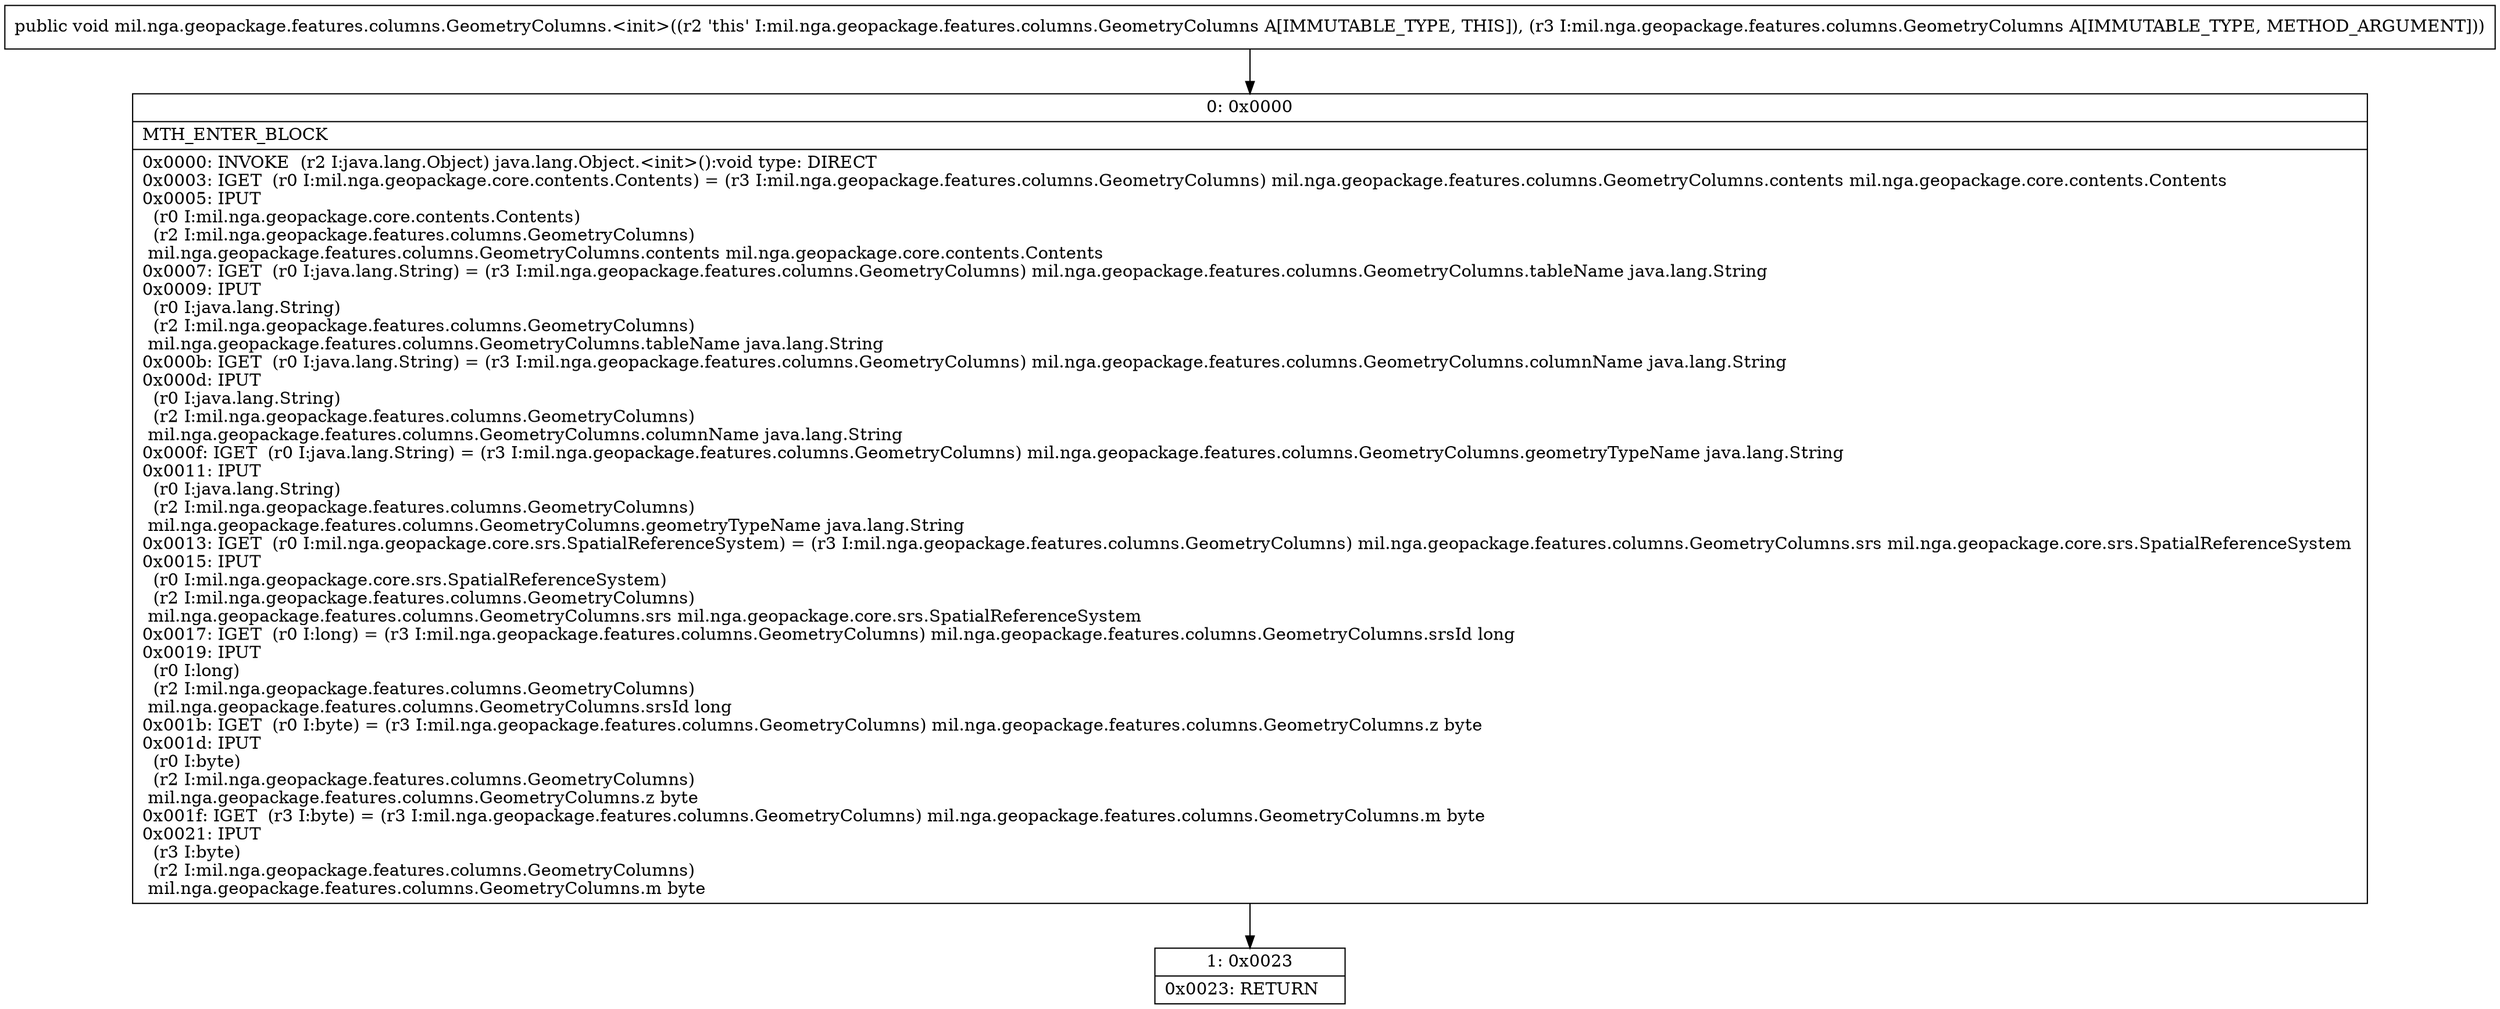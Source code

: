 digraph "CFG formil.nga.geopackage.features.columns.GeometryColumns.\<init\>(Lmil\/nga\/geopackage\/features\/columns\/GeometryColumns;)V" {
Node_0 [shape=record,label="{0\:\ 0x0000|MTH_ENTER_BLOCK\l|0x0000: INVOKE  (r2 I:java.lang.Object) java.lang.Object.\<init\>():void type: DIRECT \l0x0003: IGET  (r0 I:mil.nga.geopackage.core.contents.Contents) = (r3 I:mil.nga.geopackage.features.columns.GeometryColumns) mil.nga.geopackage.features.columns.GeometryColumns.contents mil.nga.geopackage.core.contents.Contents \l0x0005: IPUT  \l  (r0 I:mil.nga.geopackage.core.contents.Contents)\l  (r2 I:mil.nga.geopackage.features.columns.GeometryColumns)\l mil.nga.geopackage.features.columns.GeometryColumns.contents mil.nga.geopackage.core.contents.Contents \l0x0007: IGET  (r0 I:java.lang.String) = (r3 I:mil.nga.geopackage.features.columns.GeometryColumns) mil.nga.geopackage.features.columns.GeometryColumns.tableName java.lang.String \l0x0009: IPUT  \l  (r0 I:java.lang.String)\l  (r2 I:mil.nga.geopackage.features.columns.GeometryColumns)\l mil.nga.geopackage.features.columns.GeometryColumns.tableName java.lang.String \l0x000b: IGET  (r0 I:java.lang.String) = (r3 I:mil.nga.geopackage.features.columns.GeometryColumns) mil.nga.geopackage.features.columns.GeometryColumns.columnName java.lang.String \l0x000d: IPUT  \l  (r0 I:java.lang.String)\l  (r2 I:mil.nga.geopackage.features.columns.GeometryColumns)\l mil.nga.geopackage.features.columns.GeometryColumns.columnName java.lang.String \l0x000f: IGET  (r0 I:java.lang.String) = (r3 I:mil.nga.geopackage.features.columns.GeometryColumns) mil.nga.geopackage.features.columns.GeometryColumns.geometryTypeName java.lang.String \l0x0011: IPUT  \l  (r0 I:java.lang.String)\l  (r2 I:mil.nga.geopackage.features.columns.GeometryColumns)\l mil.nga.geopackage.features.columns.GeometryColumns.geometryTypeName java.lang.String \l0x0013: IGET  (r0 I:mil.nga.geopackage.core.srs.SpatialReferenceSystem) = (r3 I:mil.nga.geopackage.features.columns.GeometryColumns) mil.nga.geopackage.features.columns.GeometryColumns.srs mil.nga.geopackage.core.srs.SpatialReferenceSystem \l0x0015: IPUT  \l  (r0 I:mil.nga.geopackage.core.srs.SpatialReferenceSystem)\l  (r2 I:mil.nga.geopackage.features.columns.GeometryColumns)\l mil.nga.geopackage.features.columns.GeometryColumns.srs mil.nga.geopackage.core.srs.SpatialReferenceSystem \l0x0017: IGET  (r0 I:long) = (r3 I:mil.nga.geopackage.features.columns.GeometryColumns) mil.nga.geopackage.features.columns.GeometryColumns.srsId long \l0x0019: IPUT  \l  (r0 I:long)\l  (r2 I:mil.nga.geopackage.features.columns.GeometryColumns)\l mil.nga.geopackage.features.columns.GeometryColumns.srsId long \l0x001b: IGET  (r0 I:byte) = (r3 I:mil.nga.geopackage.features.columns.GeometryColumns) mil.nga.geopackage.features.columns.GeometryColumns.z byte \l0x001d: IPUT  \l  (r0 I:byte)\l  (r2 I:mil.nga.geopackage.features.columns.GeometryColumns)\l mil.nga.geopackage.features.columns.GeometryColumns.z byte \l0x001f: IGET  (r3 I:byte) = (r3 I:mil.nga.geopackage.features.columns.GeometryColumns) mil.nga.geopackage.features.columns.GeometryColumns.m byte \l0x0021: IPUT  \l  (r3 I:byte)\l  (r2 I:mil.nga.geopackage.features.columns.GeometryColumns)\l mil.nga.geopackage.features.columns.GeometryColumns.m byte \l}"];
Node_1 [shape=record,label="{1\:\ 0x0023|0x0023: RETURN   \l}"];
MethodNode[shape=record,label="{public void mil.nga.geopackage.features.columns.GeometryColumns.\<init\>((r2 'this' I:mil.nga.geopackage.features.columns.GeometryColumns A[IMMUTABLE_TYPE, THIS]), (r3 I:mil.nga.geopackage.features.columns.GeometryColumns A[IMMUTABLE_TYPE, METHOD_ARGUMENT])) }"];
MethodNode -> Node_0;
Node_0 -> Node_1;
}

